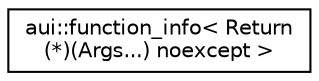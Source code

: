 digraph "Graphical Class Hierarchy"
{
 // LATEX_PDF_SIZE
  edge [fontname="Helvetica",fontsize="10",labelfontname="Helvetica",labelfontsize="10"];
  node [fontname="Helvetica",fontsize="10",shape=record];
  rankdir="LR";
  Node0 [label="aui::function_info\< Return\l(*)(Args...) noexcept \>",height=0.2,width=0.4,color="black", fillcolor="white", style="filled",URL="$structaui_1_1function__info_3_01Return_07_5_08_07Args_8_8_8_08_01noexcept_01_4.html",tooltip=" "];
}
